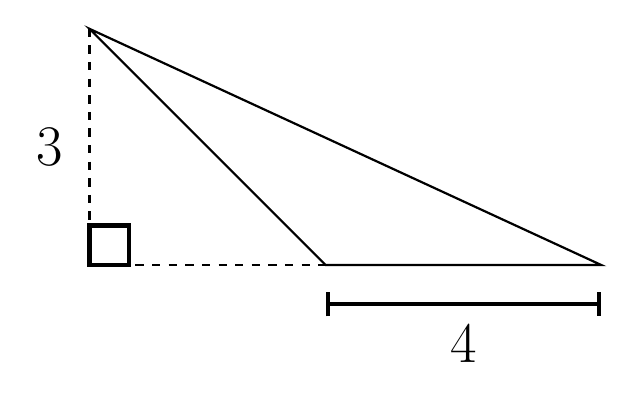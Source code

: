 \begin{tikzpicture}
\node at (0,0) {};
\draw[|-|,line width=0.5mm] (-1.5,-2) -- (2,-2);
\node at (-5,0) {\huge 3};
\node at (0.25,-2.5) {\huge 4};

\draw[thick] (-1.5,-1.5) -- (-4.5,1.5) -- (2,-1.5)-- cycle;

\draw[thick,dashed] (-4.5,1.5) -- (-4.5,-1.5) -- (-1.5,-1.5);
\draw[ultra thick]  (-4.5,-1) rectangle (-4,-1.5);
%\draw[|-|,line width=0.5mm] (-1.5,-2) -- (-4.5,-2);

\end{tikzpicture}